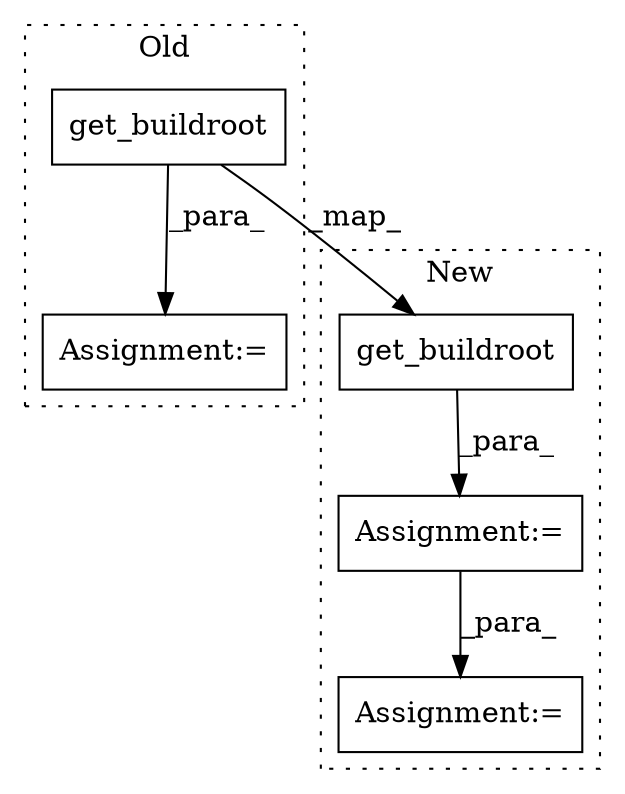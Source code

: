 digraph G {
subgraph cluster0 {
1 [label="get_buildroot" a="32" s="1712" l="15" shape="box"];
5 [label="Assignment:=" a="7" s="1711" l="1" shape="box"];
label = "Old";
style="dotted";
}
subgraph cluster1 {
2 [label="get_buildroot" a="32" s="1935" l="15" shape="box"];
3 [label="Assignment:=" a="7" s="2442" l="1" shape="box"];
4 [label="Assignment:=" a="7" s="1899" l="1" shape="box"];
label = "New";
style="dotted";
}
1 -> 5 [label="_para_"];
1 -> 2 [label="_map_"];
2 -> 4 [label="_para_"];
4 -> 3 [label="_para_"];
}